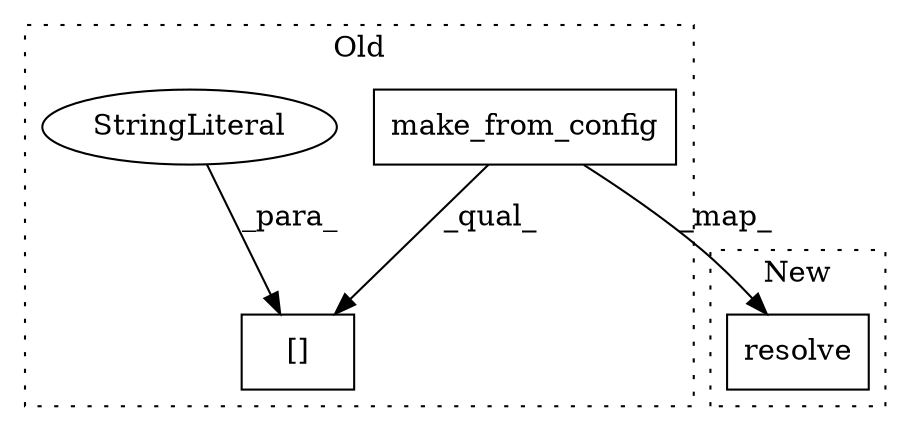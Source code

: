 digraph G {
subgraph cluster0 {
1 [label="make_from_config" a="32" s="1437,1498" l="17,1" shape="box"];
3 [label="[]" a="2" s="1428,1508" l="72,1" shape="box"];
4 [label="StringLiteral" a="45" s="1500" l="8" shape="ellipse"];
label = "Old";
style="dotted";
}
subgraph cluster1 {
2 [label="resolve" a="32" s="1489,1541" l="8,1" shape="box"];
label = "New";
style="dotted";
}
1 -> 2 [label="_map_"];
1 -> 3 [label="_qual_"];
4 -> 3 [label="_para_"];
}